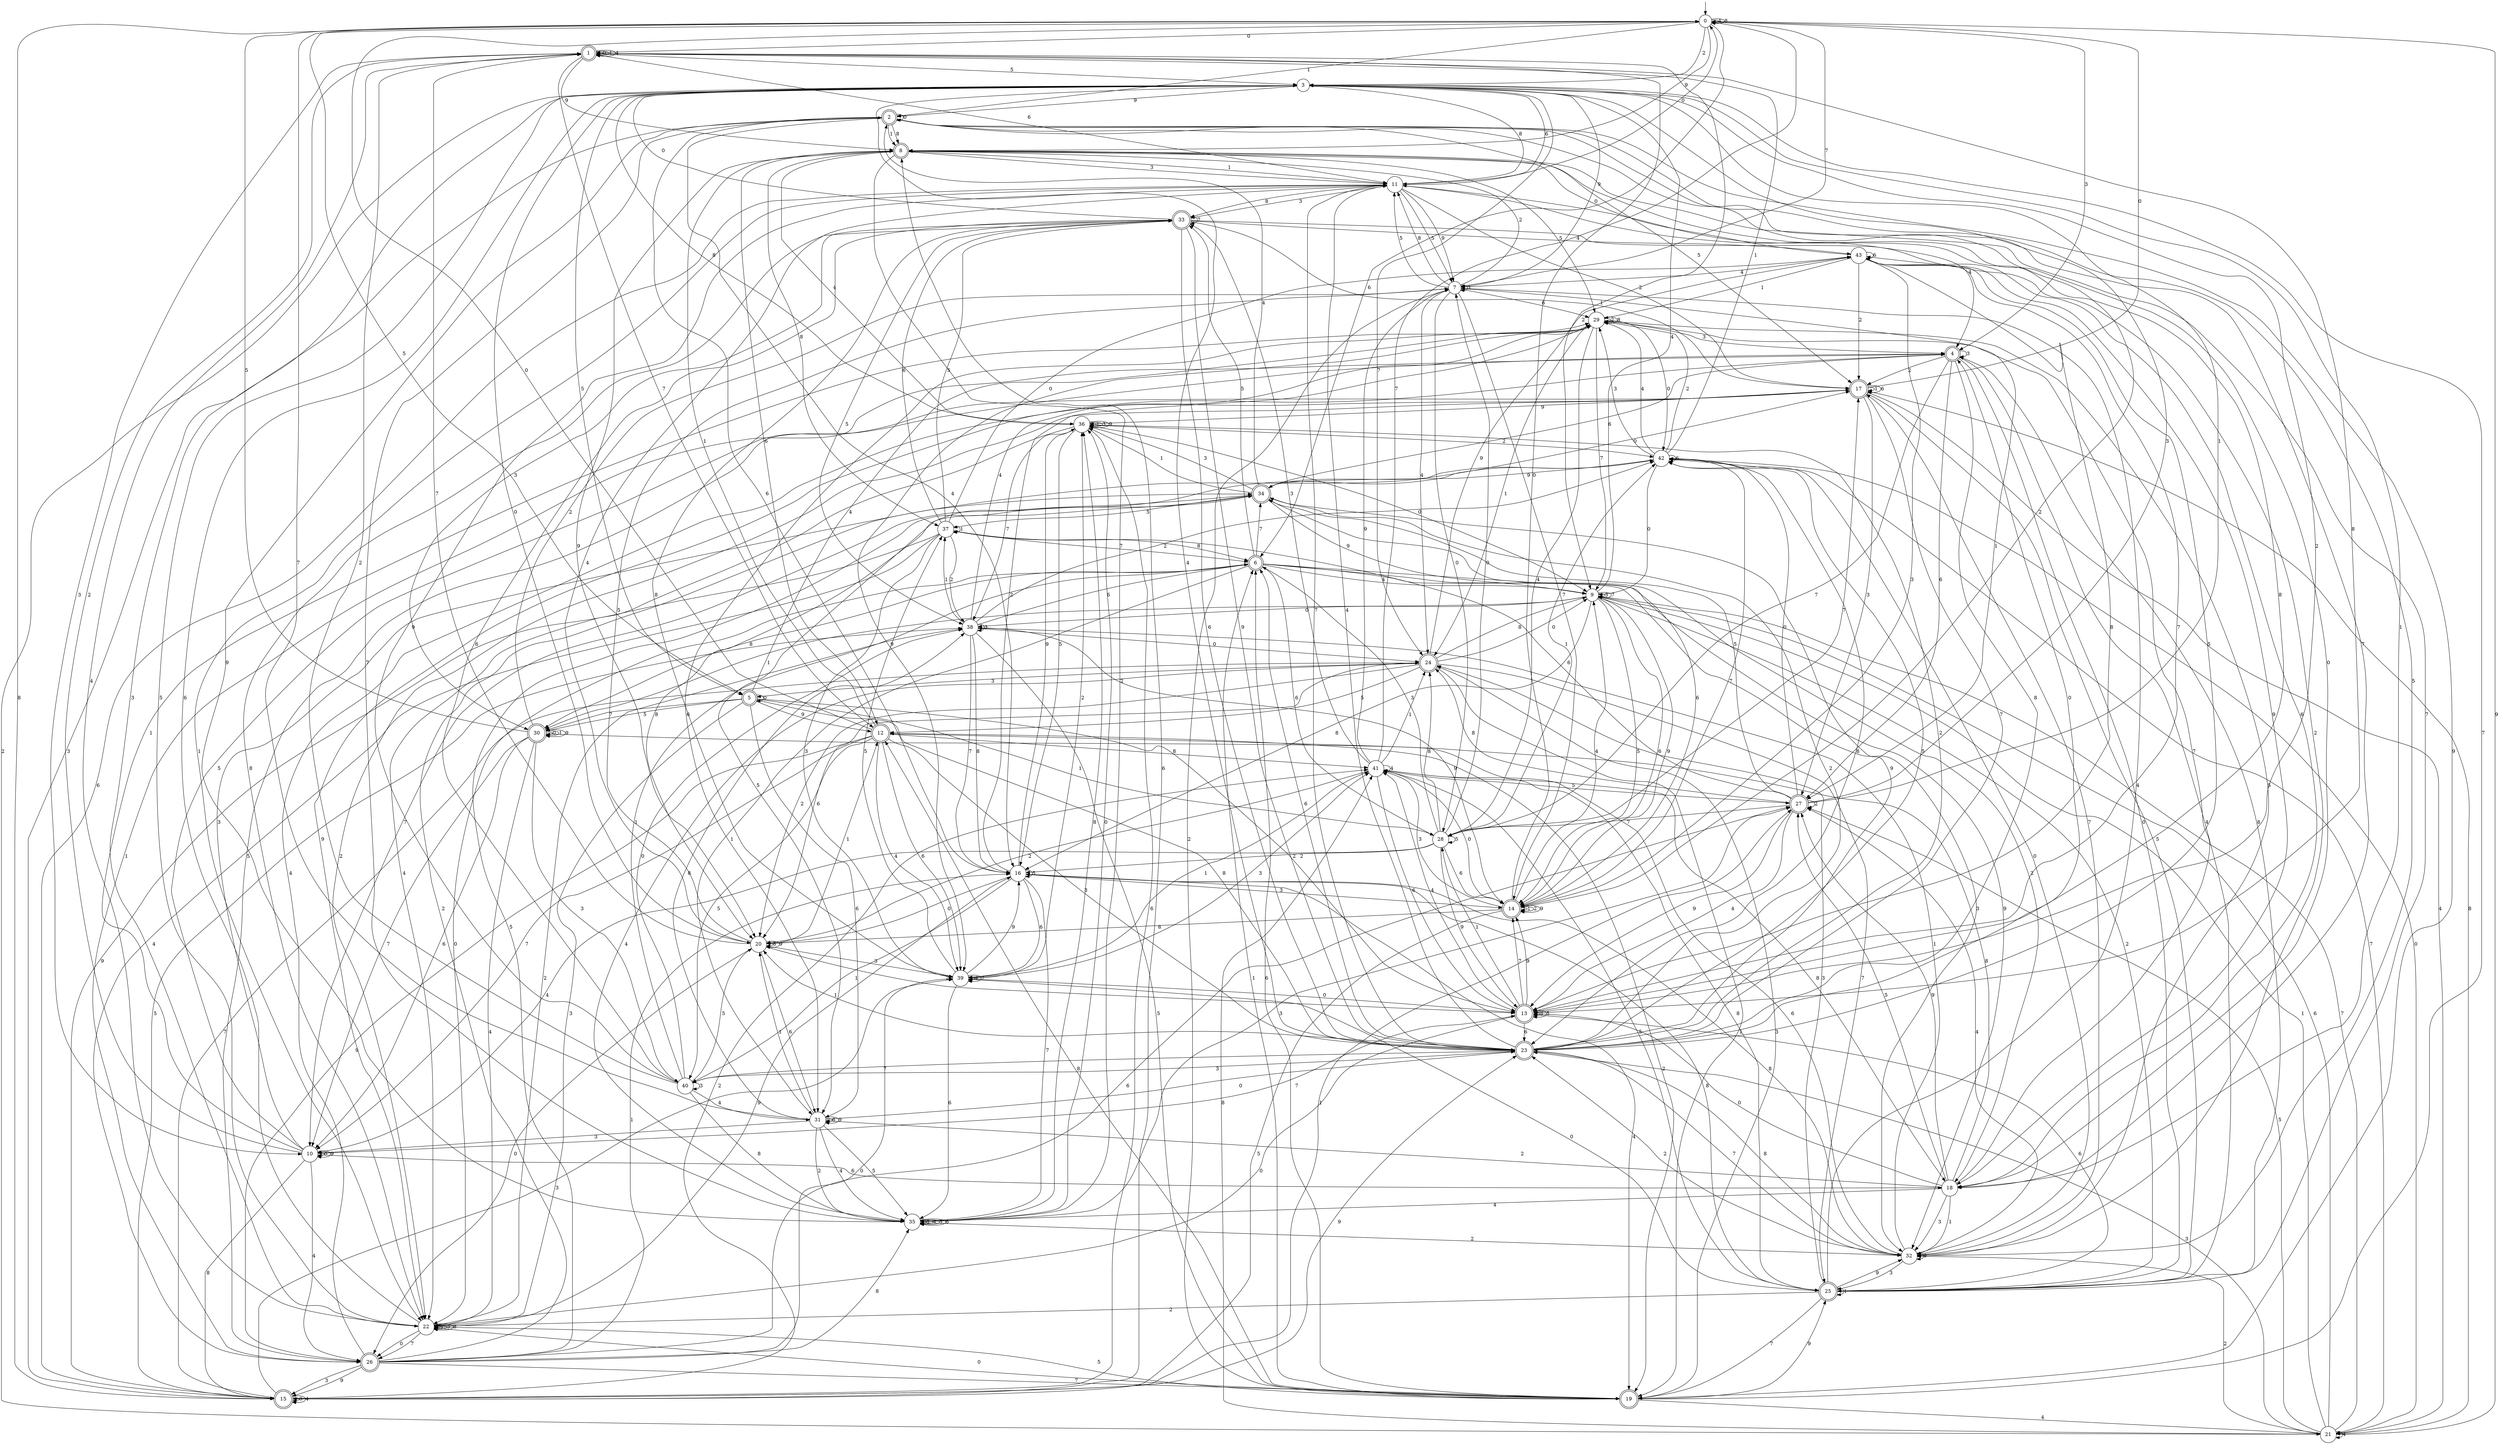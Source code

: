 digraph g {

	s0 [shape="circle" label="0"];
	s1 [shape="doublecircle" label="1"];
	s2 [shape="doublecircle" label="2"];
	s3 [shape="circle" label="3"];
	s4 [shape="doublecircle" label="4"];
	s5 [shape="doublecircle" label="5"];
	s6 [shape="doublecircle" label="6"];
	s7 [shape="circle" label="7"];
	s8 [shape="doublecircle" label="8"];
	s9 [shape="circle" label="9"];
	s10 [shape="circle" label="10"];
	s11 [shape="circle" label="11"];
	s12 [shape="doublecircle" label="12"];
	s13 [shape="doublecircle" label="13"];
	s14 [shape="doublecircle" label="14"];
	s15 [shape="doublecircle" label="15"];
	s16 [shape="circle" label="16"];
	s17 [shape="doublecircle" label="17"];
	s18 [shape="circle" label="18"];
	s19 [shape="doublecircle" label="19"];
	s20 [shape="circle" label="20"];
	s21 [shape="circle" label="21"];
	s22 [shape="circle" label="22"];
	s23 [shape="doublecircle" label="23"];
	s24 [shape="doublecircle" label="24"];
	s25 [shape="doublecircle" label="25"];
	s26 [shape="doublecircle" label="26"];
	s27 [shape="doublecircle" label="27"];
	s28 [shape="circle" label="28"];
	s29 [shape="circle" label="29"];
	s30 [shape="doublecircle" label="30"];
	s31 [shape="circle" label="31"];
	s32 [shape="circle" label="32"];
	s33 [shape="doublecircle" label="33"];
	s34 [shape="doublecircle" label="34"];
	s35 [shape="circle" label="35"];
	s36 [shape="circle" label="36"];
	s37 [shape="circle" label="37"];
	s38 [shape="circle" label="38"];
	s39 [shape="circle" label="39"];
	s40 [shape="circle" label="40"];
	s41 [shape="circle" label="41"];
	s42 [shape="circle" label="42"];
	s43 [shape="circle" label="43"];
	s0 -> s1 [label="0"];
	s0 -> s2 [label="1"];
	s0 -> s3 [label="2"];
	s0 -> s4 [label="3"];
	s0 -> s0 [label="4"];
	s0 -> s5 [label="5"];
	s0 -> s6 [label="6"];
	s0 -> s7 [label="7"];
	s0 -> s0 [label="8"];
	s0 -> s8 [label="9"];
	s1 -> s1 [label="0"];
	s1 -> s1 [label="1"];
	s1 -> s9 [label="2"];
	s1 -> s10 [label="3"];
	s1 -> s1 [label="4"];
	s1 -> s3 [label="5"];
	s1 -> s11 [label="6"];
	s1 -> s12 [label="7"];
	s1 -> s13 [label="8"];
	s1 -> s8 [label="9"];
	s2 -> s2 [label="0"];
	s2 -> s8 [label="1"];
	s2 -> s14 [label="2"];
	s2 -> s15 [label="3"];
	s2 -> s16 [label="4"];
	s2 -> s17 [label="5"];
	s2 -> s16 [label="6"];
	s2 -> s18 [label="7"];
	s2 -> s8 [label="8"];
	s2 -> s19 [label="9"];
	s3 -> s20 [label="0"];
	s3 -> s18 [label="1"];
	s3 -> s21 [label="2"];
	s3 -> s22 [label="3"];
	s3 -> s23 [label="4"];
	s3 -> s5 [label="5"];
	s3 -> s11 [label="6"];
	s3 -> s24 [label="7"];
	s3 -> s11 [label="8"];
	s3 -> s2 [label="9"];
	s4 -> s25 [label="0"];
	s4 -> s26 [label="1"];
	s4 -> s17 [label="2"];
	s4 -> s4 [label="3"];
	s4 -> s25 [label="4"];
	s4 -> s26 [label="5"];
	s4 -> s27 [label="6"];
	s4 -> s28 [label="7"];
	s4 -> s23 [label="8"];
	s4 -> s22 [label="9"];
	s5 -> s5 [label="0"];
	s5 -> s28 [label="1"];
	s5 -> s13 [label="2"];
	s5 -> s22 [label="3"];
	s5 -> s29 [label="4"];
	s5 -> s30 [label="5"];
	s5 -> s31 [label="6"];
	s5 -> s30 [label="7"];
	s5 -> s23 [label="8"];
	s5 -> s12 [label="9"];
	s6 -> s22 [label="0"];
	s6 -> s31 [label="1"];
	s6 -> s18 [label="2"];
	s6 -> s32 [label="3"];
	s6 -> s9 [label="4"];
	s6 -> s33 [label="5"];
	s6 -> s28 [label="6"];
	s6 -> s34 [label="7"];
	s6 -> s30 [label="8"];
	s6 -> s32 [label="9"];
	s7 -> s28 [label="0"];
	s7 -> s27 [label="1"];
	s7 -> s8 [label="2"];
	s7 -> s7 [label="3"];
	s7 -> s24 [label="4"];
	s7 -> s11 [label="5"];
	s7 -> s29 [label="6"];
	s7 -> s14 [label="7"];
	s7 -> s11 [label="8"];
	s7 -> s3 [label="9"];
	s8 -> s18 [label="0"];
	s8 -> s11 [label="1"];
	s8 -> s35 [label="2"];
	s8 -> s11 [label="3"];
	s8 -> s36 [label="4"];
	s8 -> s29 [label="5"];
	s8 -> s12 [label="6"];
	s8 -> s25 [label="7"];
	s8 -> s37 [label="8"];
	s8 -> s20 [label="9"];
	s9 -> s38 [label="0"];
	s9 -> s30 [label="1"];
	s9 -> s25 [label="2"];
	s9 -> s9 [label="3"];
	s9 -> s3 [label="4"];
	s9 -> s14 [label="5"];
	s9 -> s14 [label="6"];
	s9 -> s9 [label="7"];
	s9 -> s16 [label="8"];
	s9 -> s14 [label="9"];
	s10 -> s10 [label="0"];
	s10 -> s29 [label="1"];
	s10 -> s1 [label="2"];
	s10 -> s34 [label="3"];
	s10 -> s26 [label="4"];
	s10 -> s17 [label="5"];
	s10 -> s18 [label="6"];
	s10 -> s13 [label="7"];
	s10 -> s15 [label="8"];
	s10 -> s10 [label="9"];
	s11 -> s0 [label="0"];
	s11 -> s22 [label="1"];
	s11 -> s17 [label="2"];
	s11 -> s33 [label="3"];
	s11 -> s4 [label="4"];
	s11 -> s7 [label="5"];
	s11 -> s15 [label="6"];
	s11 -> s23 [label="7"];
	s11 -> s33 [label="8"];
	s11 -> s7 [label="9"];
	s12 -> s0 [label="0"];
	s12 -> s8 [label="1"];
	s12 -> s19 [label="2"];
	s12 -> s23 [label="3"];
	s12 -> s39 [label="4"];
	s12 -> s40 [label="5"];
	s12 -> s39 [label="6"];
	s12 -> s10 [label="7"];
	s12 -> s41 [label="8"];
	s12 -> s26 [label="9"];
	s13 -> s22 [label="0"];
	s13 -> s28 [label="1"];
	s13 -> s3 [label="2"];
	s13 -> s13 [label="3"];
	s13 -> s41 [label="4"];
	s13 -> s13 [label="5"];
	s13 -> s23 [label="6"];
	s13 -> s14 [label="7"];
	s13 -> s11 [label="8"];
	s13 -> s14 [label="9"];
	s14 -> s1 [label="0"];
	s14 -> s14 [label="1"];
	s14 -> s14 [label="2"];
	s14 -> s41 [label="3"];
	s14 -> s9 [label="4"];
	s14 -> s15 [label="5"];
	s14 -> s34 [label="6"];
	s14 -> s42 [label="7"];
	s14 -> s20 [label="8"];
	s14 -> s14 [label="9"];
	s15 -> s15 [label="0"];
	s15 -> s27 [label="1"];
	s15 -> s41 [label="2"];
	s15 -> s39 [label="3"];
	s15 -> s15 [label="4"];
	s15 -> s38 [label="5"];
	s15 -> s8 [label="6"];
	s15 -> s24 [label="7"];
	s15 -> s0 [label="8"];
	s15 -> s23 [label="9"];
	s16 -> s20 [label="0"];
	s16 -> s40 [label="1"];
	s16 -> s29 [label="2"];
	s16 -> s14 [label="3"];
	s16 -> s19 [label="4"];
	s16 -> s16 [label="5"];
	s16 -> s39 [label="6"];
	s16 -> s35 [label="7"];
	s16 -> s25 [label="8"];
	s16 -> s36 [label="9"];
	s17 -> s0 [label="0"];
	s17 -> s17 [label="1"];
	s17 -> s22 [label="2"];
	s17 -> s27 [label="3"];
	s17 -> s21 [label="4"];
	s17 -> s25 [label="5"];
	s17 -> s17 [label="6"];
	s17 -> s23 [label="7"];
	s17 -> s21 [label="8"];
	s17 -> s36 [label="9"];
	s18 -> s13 [label="0"];
	s18 -> s32 [label="1"];
	s18 -> s31 [label="2"];
	s18 -> s32 [label="3"];
	s18 -> s35 [label="4"];
	s18 -> s27 [label="5"];
	s18 -> s43 [label="6"];
	s18 -> s29 [label="7"];
	s18 -> s12 [label="8"];
	s18 -> s27 [label="9"];
	s19 -> s22 [label="0"];
	s19 -> s6 [label="1"];
	s19 -> s7 [label="2"];
	s19 -> s24 [label="3"];
	s19 -> s21 [label="4"];
	s19 -> s22 [label="5"];
	s19 -> s6 [label="6"];
	s19 -> s3 [label="7"];
	s19 -> s12 [label="8"];
	s19 -> s25 [label="9"];
	s20 -> s26 [label="0"];
	s20 -> s12 [label="1"];
	s20 -> s13 [label="2"];
	s20 -> s39 [label="3"];
	s20 -> s11 [label="4"];
	s20 -> s7 [label="5"];
	s20 -> s31 [label="6"];
	s20 -> s1 [label="7"];
	s20 -> s20 [label="8"];
	s20 -> s20 [label="9"];
	s21 -> s42 [label="0"];
	s21 -> s9 [label="1"];
	s21 -> s32 [label="2"];
	s21 -> s23 [label="3"];
	s21 -> s21 [label="4"];
	s21 -> s27 [label="5"];
	s21 -> s9 [label="6"];
	s21 -> s9 [label="7"];
	s21 -> s41 [label="8"];
	s21 -> s0 [label="9"];
	s22 -> s26 [label="0"];
	s22 -> s22 [label="1"];
	s22 -> s38 [label="2"];
	s22 -> s22 [label="3"];
	s22 -> s1 [label="4"];
	s22 -> s3 [label="5"];
	s22 -> s3 [label="6"];
	s22 -> s26 [label="7"];
	s22 -> s22 [label="8"];
	s22 -> s16 [label="9"];
	s23 -> s4 [label="0"];
	s23 -> s20 [label="1"];
	s23 -> s36 [label="2"];
	s23 -> s40 [label="3"];
	s23 -> s11 [label="4"];
	s23 -> s42 [label="5"];
	s23 -> s6 [label="6"];
	s23 -> s32 [label="7"];
	s23 -> s32 [label="8"];
	s23 -> s34 [label="9"];
	s24 -> s9 [label="0"];
	s24 -> s19 [label="1"];
	s24 -> s20 [label="2"];
	s24 -> s5 [label="3"];
	s24 -> s35 [label="4"];
	s24 -> s12 [label="5"];
	s24 -> s20 [label="6"];
	s24 -> s25 [label="7"];
	s24 -> s9 [label="8"];
	s24 -> s43 [label="9"];
	s25 -> s39 [label="0"];
	s25 -> s25 [label="1"];
	s25 -> s22 [label="2"];
	s25 -> s24 [label="3"];
	s25 -> s7 [label="4"];
	s25 -> s41 [label="5"];
	s25 -> s13 [label="6"];
	s25 -> s19 [label="7"];
	s25 -> s4 [label="8"];
	s25 -> s32 [label="9"];
	s26 -> s39 [label="0"];
	s26 -> s16 [label="1"];
	s26 -> s42 [label="2"];
	s26 -> s15 [label="3"];
	s26 -> s17 [label="4"];
	s26 -> s34 [label="5"];
	s26 -> s27 [label="6"];
	s26 -> s19 [label="7"];
	s26 -> s35 [label="8"];
	s26 -> s15 [label="9"];
	s27 -> s42 [label="0"];
	s27 -> s3 [label="1"];
	s27 -> s27 [label="2"];
	s27 -> s3 [label="3"];
	s27 -> s13 [label="4"];
	s27 -> s34 [label="5"];
	s27 -> s37 [label="6"];
	s27 -> s28 [label="7"];
	s27 -> s24 [label="8"];
	s27 -> s13 [label="9"];
	s28 -> s7 [label="0"];
	s28 -> s42 [label="1"];
	s28 -> s16 [label="2"];
	s28 -> s6 [label="3"];
	s28 -> s10 [label="4"];
	s28 -> s28 [label="5"];
	s28 -> s14 [label="6"];
	s28 -> s17 [label="7"];
	s28 -> s24 [label="8"];
	s28 -> s13 [label="9"];
	s29 -> s42 [label="0"];
	s29 -> s24 [label="1"];
	s29 -> s29 [label="2"];
	s29 -> s4 [label="3"];
	s29 -> s28 [label="4"];
	s29 -> s32 [label="5"];
	s29 -> s31 [label="6"];
	s29 -> s9 [label="7"];
	s29 -> s29 [label="8"];
	s29 -> s39 [label="9"];
	s30 -> s30 [label="0"];
	s30 -> s30 [label="1"];
	s30 -> s7 [label="2"];
	s30 -> s40 [label="3"];
	s30 -> s22 [label="4"];
	s30 -> s0 [label="5"];
	s30 -> s10 [label="6"];
	s30 -> s10 [label="7"];
	s30 -> s25 [label="8"];
	s30 -> s30 [label="9"];
	s31 -> s23 [label="0"];
	s31 -> s20 [label="1"];
	s31 -> s35 [label="2"];
	s31 -> s10 [label="3"];
	s31 -> s35 [label="4"];
	s31 -> s35 [label="5"];
	s31 -> s31 [label="6"];
	s31 -> s0 [label="7"];
	s31 -> s38 [label="8"];
	s31 -> s31 [label="9"];
	s32 -> s42 [label="0"];
	s32 -> s38 [label="1"];
	s32 -> s23 [label="2"];
	s32 -> s25 [label="3"];
	s32 -> s27 [label="4"];
	s32 -> s2 [label="5"];
	s32 -> s41 [label="6"];
	s32 -> s17 [label="7"];
	s32 -> s16 [label="8"];
	s32 -> s32 [label="9"];
	s33 -> s3 [label="0"];
	s33 -> s17 [label="1"];
	s33 -> s32 [label="2"];
	s33 -> s30 [label="3"];
	s33 -> s43 [label="4"];
	s33 -> s38 [label="5"];
	s33 -> s23 [label="6"];
	s33 -> s33 [label="7"];
	s33 -> s22 [label="8"];
	s33 -> s23 [label="9"];
	s34 -> s17 [label="0"];
	s34 -> s36 [label="1"];
	s34 -> s23 [label="2"];
	s34 -> s36 [label="3"];
	s34 -> s2 [label="4"];
	s34 -> s37 [label="5"];
	s34 -> s4 [label="6"];
	s34 -> s10 [label="7"];
	s34 -> s20 [label="8"];
	s34 -> s9 [label="9"];
	s35 -> s36 [label="0"];
	s35 -> s35 [label="1"];
	s35 -> s32 [label="2"];
	s35 -> s27 [label="3"];
	s35 -> s35 [label="4"];
	s35 -> s35 [label="5"];
	s35 -> s35 [label="6"];
	s35 -> s2 [label="7"];
	s35 -> s36 [label="8"];
	s35 -> s2 [label="9"];
	s36 -> s9 [label="0"];
	s36 -> s36 [label="1"];
	s36 -> s42 [label="2"];
	s36 -> s36 [label="3"];
	s36 -> s22 [label="4"];
	s36 -> s16 [label="5"];
	s36 -> s15 [label="6"];
	s36 -> s38 [label="7"];
	s36 -> s3 [label="8"];
	s36 -> s36 [label="9"];
	s37 -> s43 [label="0"];
	s37 -> s37 [label="1"];
	s37 -> s38 [label="2"];
	s37 -> s39 [label="3"];
	s37 -> s26 [label="4"];
	s37 -> s33 [label="5"];
	s37 -> s33 [label="6"];
	s37 -> s6 [label="7"];
	s37 -> s6 [label="8"];
	s37 -> s15 [label="9"];
	s38 -> s24 [label="0"];
	s38 -> s37 [label="1"];
	s38 -> s42 [label="2"];
	s38 -> s38 [label="3"];
	s38 -> s29 [label="4"];
	s38 -> s19 [label="5"];
	s38 -> s6 [label="6"];
	s38 -> s16 [label="7"];
	s38 -> s16 [label="8"];
	s38 -> s14 [label="9"];
	s39 -> s13 [label="0"];
	s39 -> s41 [label="1"];
	s39 -> s36 [label="2"];
	s39 -> s41 [label="3"];
	s39 -> s39 [label="4"];
	s39 -> s37 [label="5"];
	s39 -> s35 [label="6"];
	s39 -> s39 [label="7"];
	s39 -> s33 [label="8"];
	s39 -> s16 [label="9"];
	s40 -> s38 [label="0"];
	s40 -> s6 [label="1"];
	s40 -> s1 [label="2"];
	s40 -> s40 [label="3"];
	s40 -> s31 [label="4"];
	s40 -> s20 [label="5"];
	s40 -> s33 [label="6"];
	s40 -> s23 [label="7"];
	s40 -> s35 [label="8"];
	s40 -> s11 [label="9"];
	s41 -> s14 [label="0"];
	s41 -> s24 [label="1"];
	s41 -> s20 [label="2"];
	s41 -> s33 [label="3"];
	s41 -> s41 [label="4"];
	s41 -> s27 [label="5"];
	s41 -> s13 [label="6"];
	s41 -> s0 [label="7"];
	s41 -> s18 [label="8"];
	s41 -> s7 [label="9"];
	s42 -> s9 [label="0"];
	s42 -> s1 [label="1"];
	s42 -> s29 [label="2"];
	s42 -> s29 [label="3"];
	s42 -> s29 [label="4"];
	s42 -> s31 [label="5"];
	s42 -> s42 [label="6"];
	s42 -> s21 [label="7"];
	s42 -> s23 [label="8"];
	s42 -> s34 [label="9"];
	s43 -> s8 [label="0"];
	s43 -> s29 [label="1"];
	s43 -> s17 [label="2"];
	s43 -> s14 [label="3"];
	s43 -> s7 [label="4"];
	s43 -> s23 [label="5"];
	s43 -> s43 [label="6"];
	s43 -> s13 [label="7"];
	s43 -> s13 [label="8"];
	s43 -> s18 [label="9"];

__start0 [label="" shape="none" width="0" height="0"];
__start0 -> s0;

}
